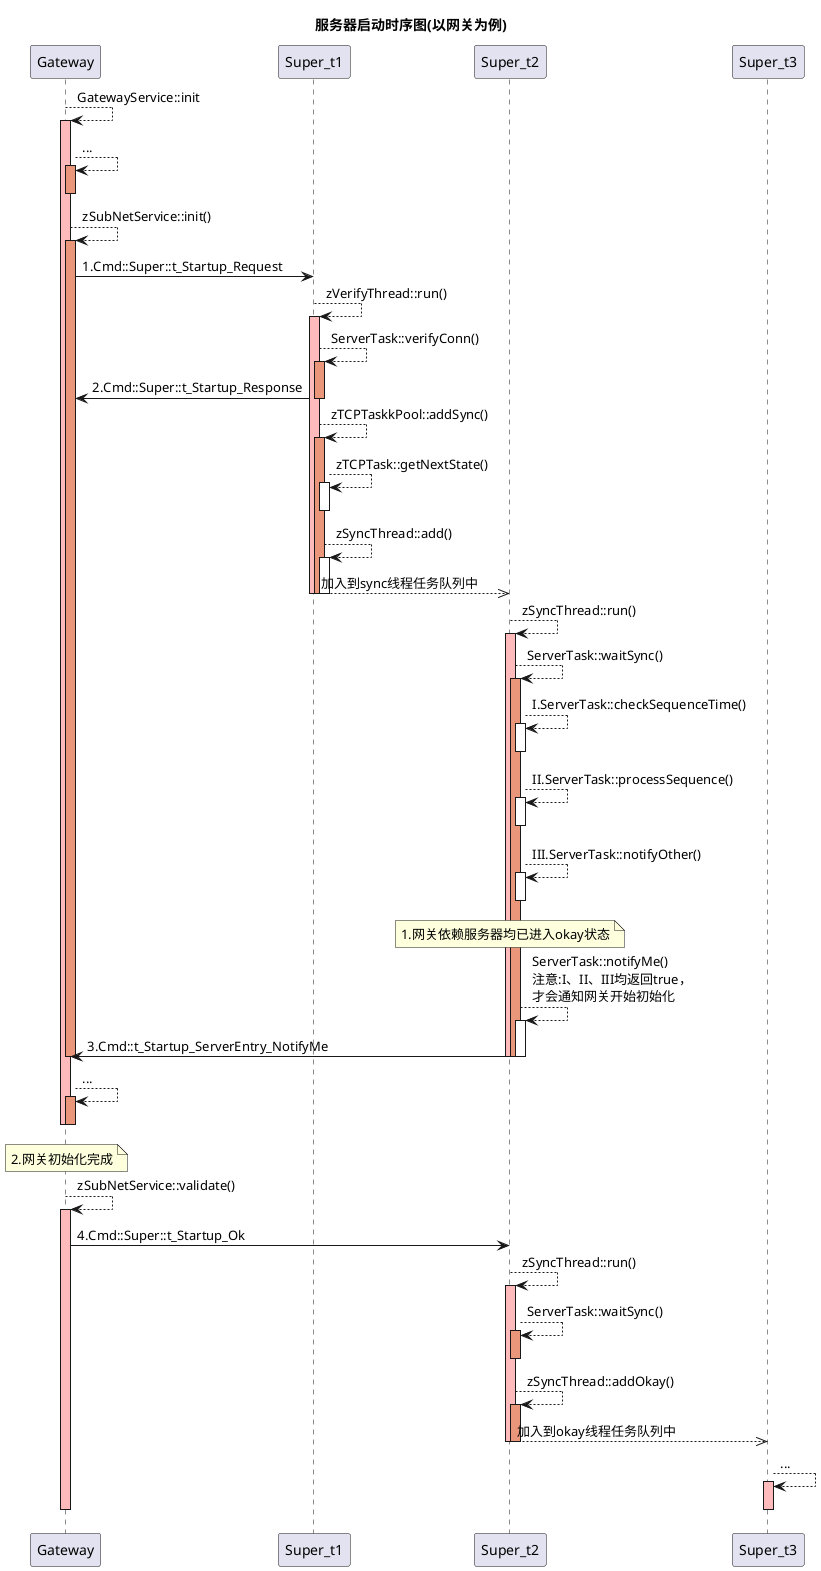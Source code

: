 @startuml

title 服务器启动时序图(以网关为例)

Gateway --> Gateway : GatewayService::init
activate Gateway #FFBBBB
    Gateway --> Gateway : ...
    activate Gateway #DarkSalmon
    deactivate

    Gateway --> Gateway : zSubNetService::init()
    activate Gateway #DarkSalmon
        Gateway -> Super_t1 : 1.Cmd::Super::t_Startup_Request

            Super_t1 --> Super_t1 : zVerifyThread::run()
            activate Super_t1 #FFBBBB
                Super_t1 --> Super_t1 : ServerTask::verifyConn()
                activate Super_t1 #DarkSalmon
                    Super_t1 -> Gateway : 2.Cmd::Super::t_Startup_Response
                deactivate

                Super_t1 --> Super_t1 : zTCPTaskkPool::addSync()
                activate Super_t1 #DarkSalmon
                    Super_t1 --> Super_t1 : zTCPTask::getNextState()
                    activate Super_t1
                    deactivate

                    Super_t1 --> Super_t1 : zSyncThread::add()
                    activate Super_t1
                        Super_t1 -->> Super_t2 : 加入到sync线程任务队列中
                    deactivate
                deactivate
            deactivate

            Super_t2 --> Super_t2 : zSyncThread::run()
            activate Super_t2 #FFBBBB
                Super_t2 --> Super_t2 : ServerTask::waitSync()
                activate Super_t2 #DarkSalmon

                    Super_t2 --> Super_t2 : I.ServerTask::checkSequenceTime()
                    activate Super_t2
                    deactivate

                    Super_t2 --> Super_t2 : II.ServerTask::processSequence()
                    activate Super_t2
                    deactivate

                    Super_t2 --> Super_t2 : III.ServerTask::notifyOther()
                    activate Super_t2
                    deactivate

                    note over Super_t2 : 1.网关依赖服务器均已进入okay状态
                    Super_t2 --> Super_t2 : ServerTask::notifyMe() \n注意:I、II、III均返回true，\n才会通知网关开始初始化
                    activate Super_t2
                        Super_t2 -> Gateway : 3.Cmd::t_Startup_ServerEntry_NotifyMe
                    deactivate
                deactivate
            deactivate
    deactivate

    Gateway --> Gateway : ...
    activate Gateway #DarkSalmon
    deactivate
deactivate

note over Gateway : 2.网关初始化完成

Gateway --> Gateway : zSubNetService::validate()
activate Gateway #FFBBBB
    Gateway -> Super_t2 : 4.Cmd::Super::t_Startup_Ok

    Super_t2 --> Super_t2 : zSyncThread::run()
    activate Super_t2 #FFBBBB
        Super_t2 --> Super_t2 : ServerTask::waitSync()
        activate Super_t2 #DarkSalmon
        deactivate

        Super_t2 --> Super_t2 : zSyncThread::addOkay()
        activate Super_t2 #DarkSalmon
            Super_t2 -->> Super_t3 : 加入到okay线程任务队列中
        deactivate
    deactivate

    Super_t3 --> Super_t3 : ...
    activate Super_t3 #FFBBBB
    deactivate
deactivate

@enduml